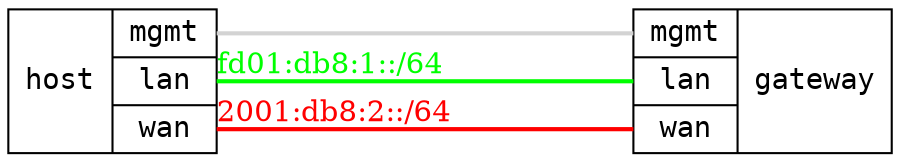 graph "lan-wan-v6" {
    layout  = "neato";
    overlap = false;
    esep    = "+80";

    node [shape=record, fontname="DejaVu Sans Mono, Book"];
    edge [color="cornflowerblue", penwidth="2", fontname="DejaVu Serif, Book"];

    host [
        label="host | { <mgmt> mgmt | <lan> lan | <wan> wan }",
        pos="1,1!",
        requires="controller"
    ];

    gateway [
        label="{ <mgmt> mgmt | <lan> lan | <wan> wan } | gateway",
        pos="3,1!",
        requires="infix",
    ];

    host:mgmt -- gateway:mgmt [requires="mgmt", color="lightgray"]
    host:lan  -- gateway:lan  [color=green, fontcolor=green, taillabel="fd01:db8:1::/64"]
    host:wan  -- gateway:wan  [color=red, fontcolor=red, taillabel="2001:db8:2::/64"]
}